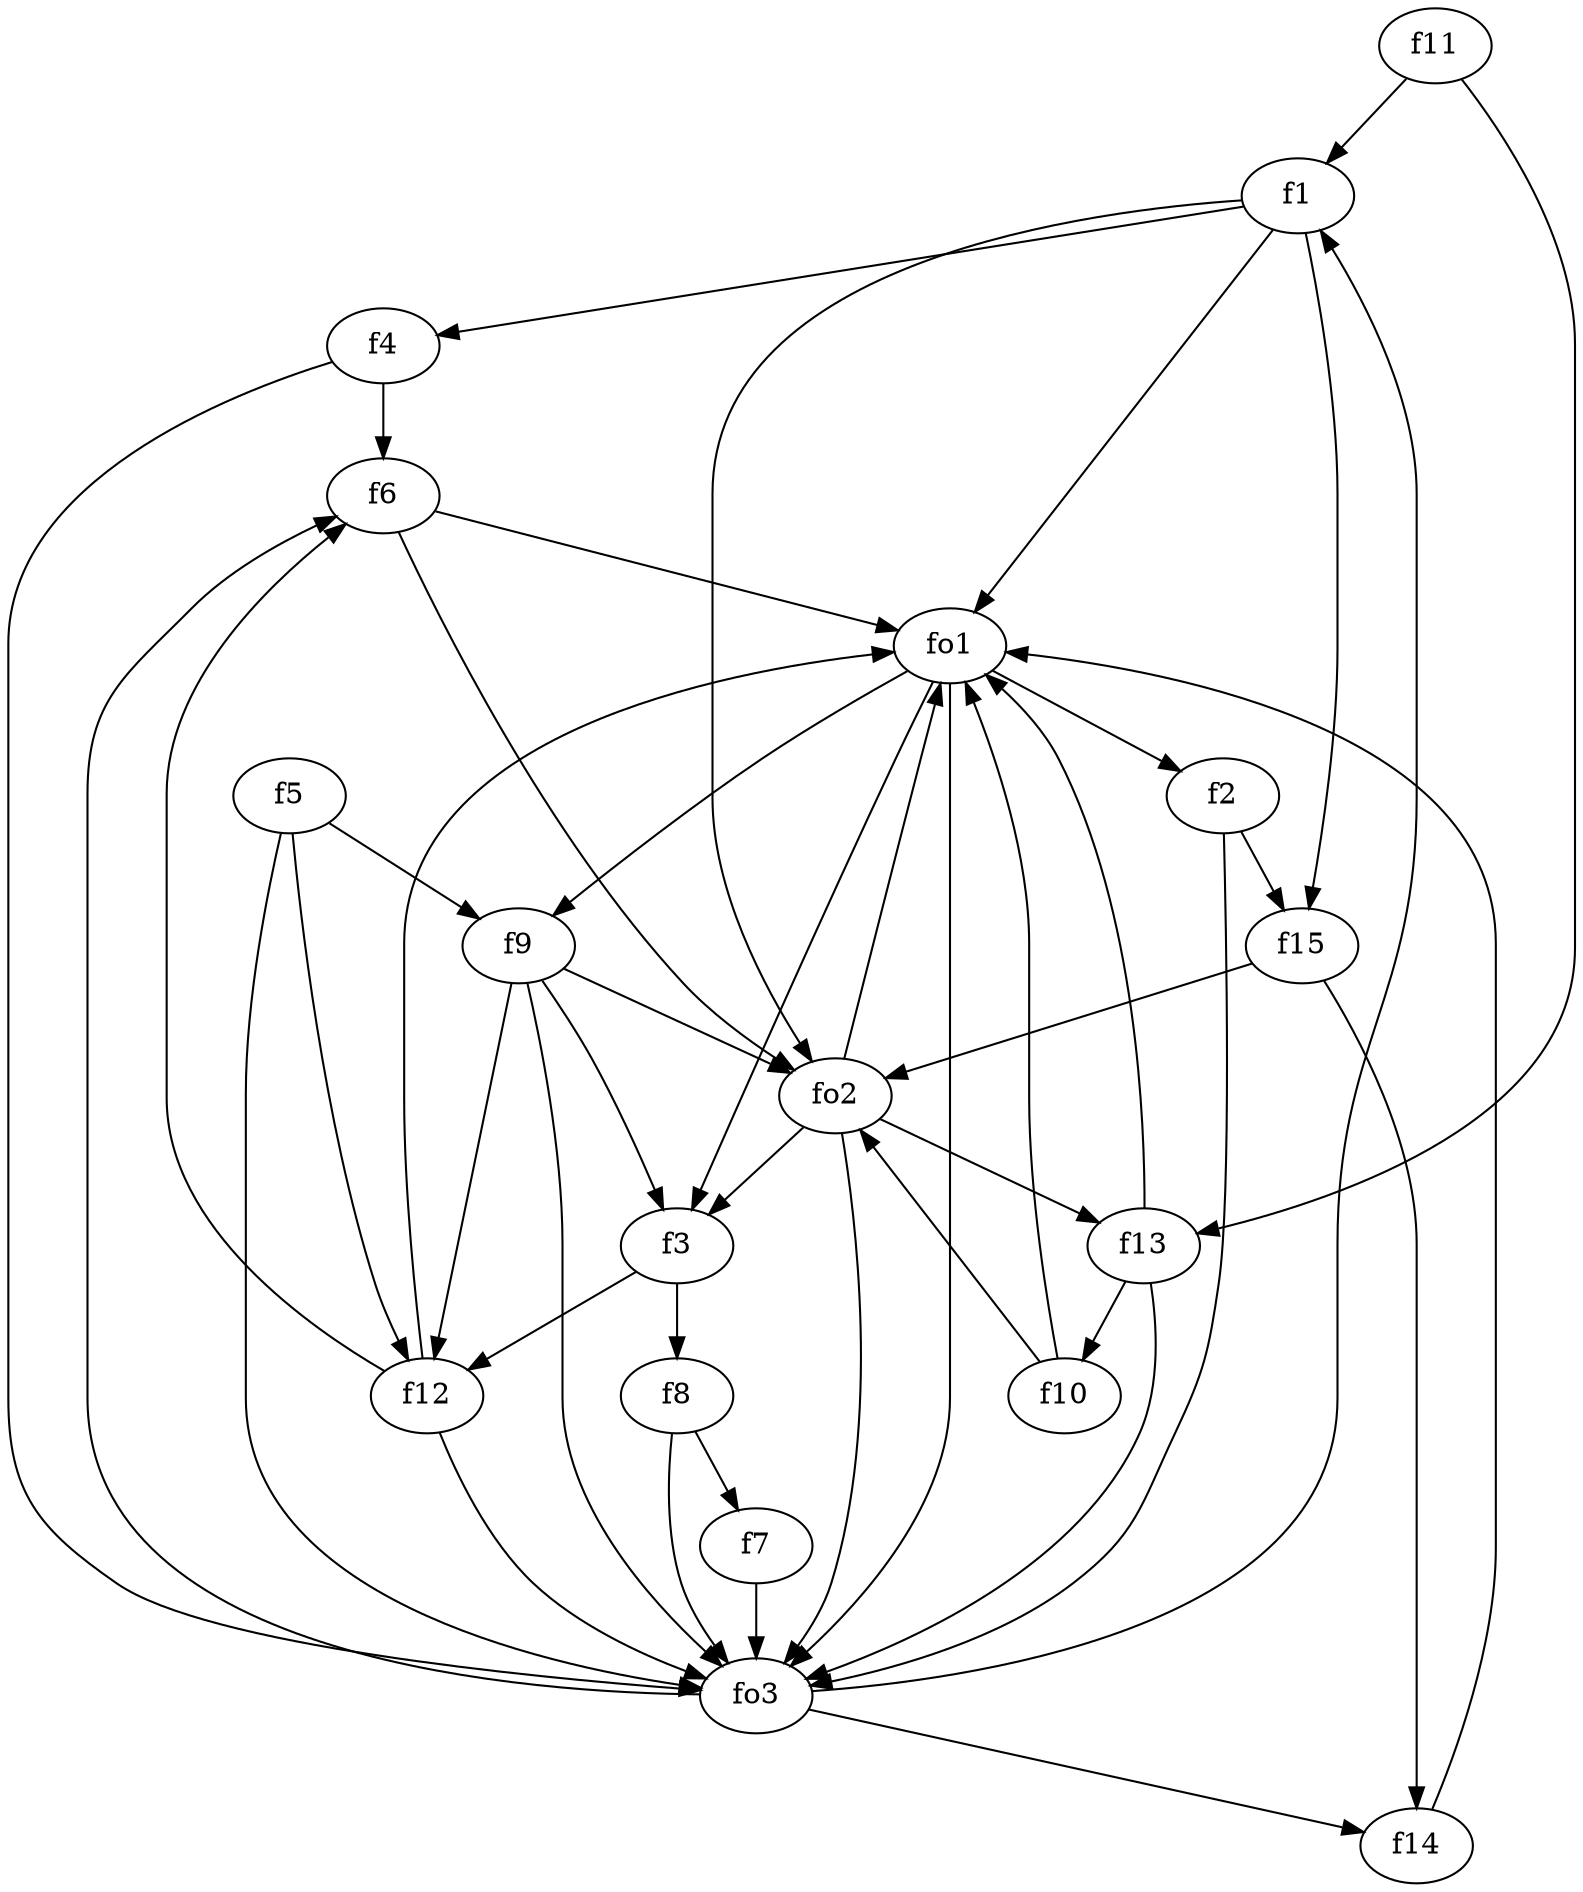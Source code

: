 strict digraph  {
f1;
f2;
f3;
f4;
f5;
f6;
f7;
f8;
f9;
f10;
f11;
f12;
f13;
f14;
f15;
fo1;
fo2;
fo3;
f1 -> f15  [weight=2];
f1 -> fo2  [weight=2];
f1 -> fo1  [weight=2];
f1 -> f4  [weight=2];
f2 -> fo3  [weight=2];
f2 -> f15  [weight=2];
f3 -> f8  [weight=2];
f3 -> f12  [weight=2];
f4 -> fo3  [weight=2];
f4 -> f6  [weight=2];
f5 -> fo3  [weight=2];
f5 -> f12  [weight=2];
f5 -> f9  [weight=2];
f6 -> fo2  [weight=2];
f6 -> fo1  [weight=2];
f7 -> fo3  [weight=2];
f8 -> fo3  [weight=2];
f8 -> f7  [weight=2];
f9 -> fo3  [weight=2];
f9 -> f3  [weight=2];
f9 -> fo2  [weight=2];
f9 -> f12  [weight=2];
f10 -> fo1  [weight=2];
f10 -> fo2  [weight=2];
f11 -> f13  [weight=2];
f11 -> f1  [weight=2];
f12 -> f6  [weight=2];
f12 -> fo3  [weight=2];
f12 -> fo1  [weight=2];
f13 -> f10  [weight=2];
f13 -> fo1  [weight=2];
f13 -> fo3  [weight=2];
f14 -> fo1  [weight=2];
f15 -> fo2  [weight=2];
f15 -> f14  [weight=2];
fo1 -> fo3  [weight=2];
fo1 -> f3  [weight=2];
fo1 -> f9  [weight=2];
fo1 -> f2  [weight=2];
fo2 -> fo1  [weight=2];
fo2 -> f3  [weight=2];
fo2 -> f13  [weight=2];
fo2 -> fo3  [weight=2];
fo3 -> f1  [weight=2];
fo3 -> f6  [weight=2];
fo3 -> f14  [weight=2];
}
